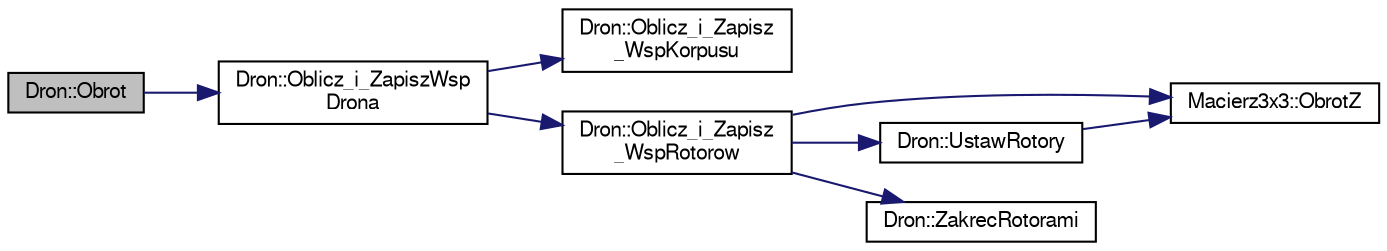 digraph "Dron::Obrot"
{
 // LATEX_PDF_SIZE
  edge [fontname="FreeSans",fontsize="10",labelfontname="FreeSans",labelfontsize="10"];
  node [fontname="FreeSans",fontsize="10",shape=record];
  rankdir="LR";
  Node1 [label="Dron::Obrot",height=0.2,width=0.4,color="black", fillcolor="grey75", style="filled", fontcolor="black",tooltip="Metody Animujace ruch drona."];
  Node1 -> Node2 [color="midnightblue",fontsize="10",style="solid",fontname="FreeSans"];
  Node2 [label="Dron::Oblicz_i_ZapiszWsp\lDrona",height=0.2,width=0.4,color="black", fillcolor="white", style="filled",URL="$a00127.html#a9cea5ba789e3ac0961846a77d909b552",tooltip="Metoda zapisujaca polozenie poszczegolnych wierzcholkow."];
  Node2 -> Node3 [color="midnightblue",fontsize="10",style="solid",fontname="FreeSans"];
  Node3 [label="Dron::Oblicz_i_Zapisz\l_WspKorpusu",height=0.2,width=0.4,color="black", fillcolor="white", style="filled",URL="$a00127.html#ae1fb7dd84aff0aee71199ab6e2ee2949",tooltip="Metody ustawiajace poszczegolne elementy."];
  Node2 -> Node4 [color="midnightblue",fontsize="10",style="solid",fontname="FreeSans"];
  Node4 [label="Dron::Oblicz_i_Zapisz\l_WspRotorow",height=0.2,width=0.4,color="black", fillcolor="white", style="filled",URL="$a00127.html#aca7c226602e49d6c233df6fdadaa8b4f",tooltip="Obliczajaca wspolrzedne rotorow drona."];
  Node4 -> Node5 [color="midnightblue",fontsize="10",style="solid",fontname="FreeSans"];
  Node5 [label="Macierz3x3::ObrotZ",height=0.2,width=0.4,color="black", fillcolor="white", style="filled",URL="$a00143.html#ab0699c8f99fa17bbcc4a7c400bed506d",tooltip="Metoda generujaca macierz obrotu wokol osi OZ."];
  Node4 -> Node6 [color="midnightblue",fontsize="10",style="solid",fontname="FreeSans"];
  Node6 [label="Dron::UstawRotory",height=0.2,width=0.4,color="black", fillcolor="white", style="filled",URL="$a00127.html#a0b811a5347c55562de665dfe45df2040",tooltip="Metoda obliczajaca polozenie rotorow."];
  Node6 -> Node5 [color="midnightblue",fontsize="10",style="solid",fontname="FreeSans"];
  Node4 -> Node7 [color="midnightblue",fontsize="10",style="solid",fontname="FreeSans"];
  Node7 [label="Dron::ZakrecRotorami",height=0.2,width=0.4,color="black", fillcolor="white", style="filled",URL="$a00127.html#a5b9d0c10ff51cd0fb749372277dbe017",tooltip="Metoda realizujaca obrot rotorow wokol wlasnej osi."];
}

